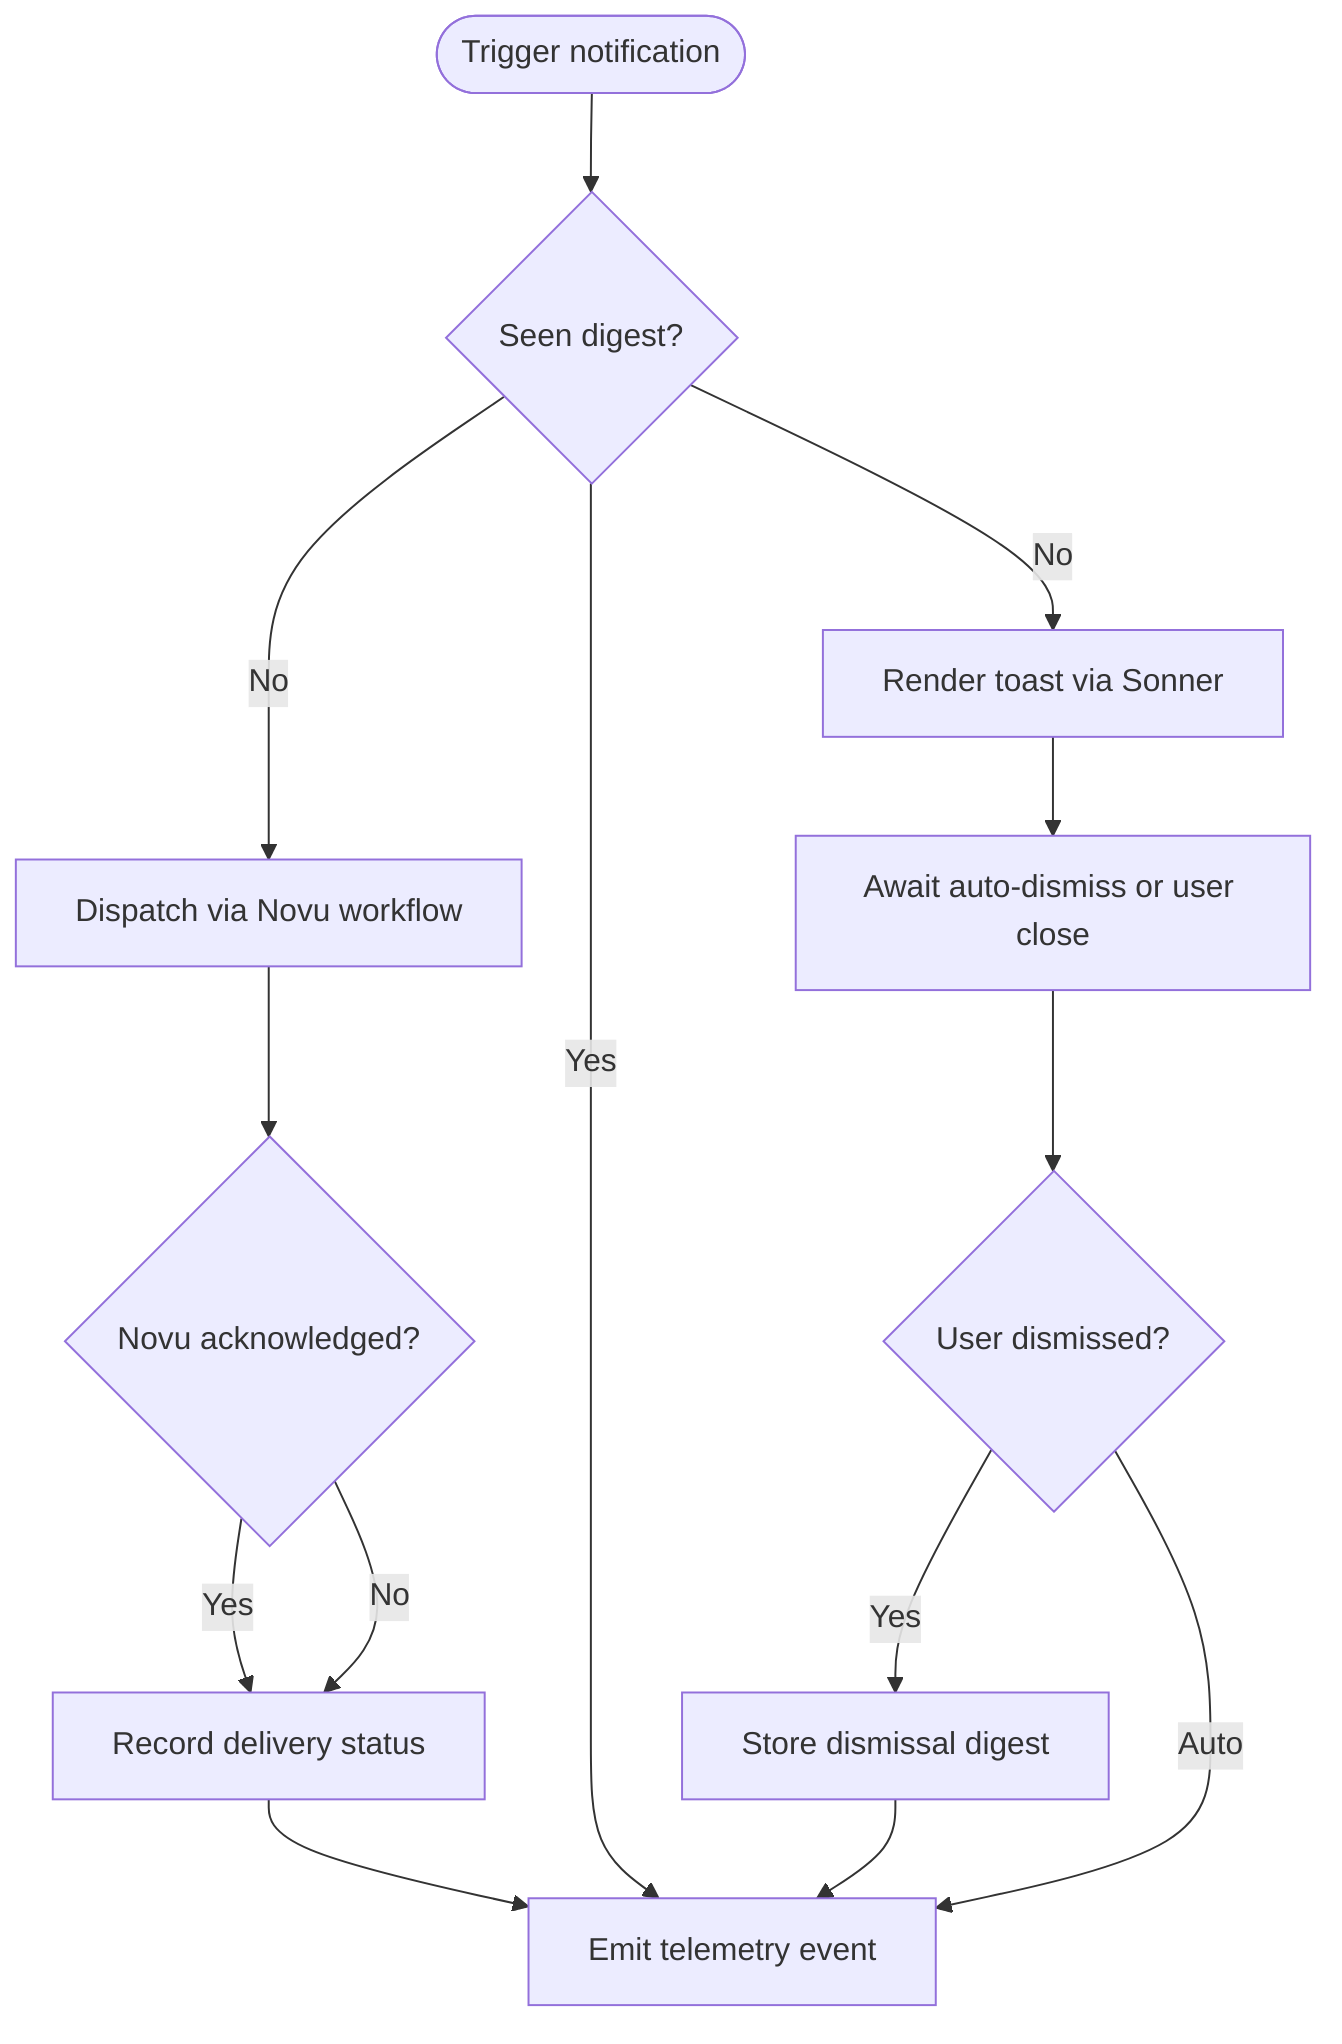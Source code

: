 flowchart TD
    trigger([Trigger notification])
    dedupe{Seen digest?}
    render[Render toast via Sonner]
    novu[Dispatch via Novu workflow]
    novuStatus{Novu acknowledged?}
    recordDelivery[Record delivery status]
    wait[Await auto-dismiss or user close]
    dismiss{User dismissed?}
    persist[Store dismissal digest]
    telemetry[Emit telemetry event]
    trigger --> dedupe
    dedupe -->|No| render --> wait --> dismiss
    dedupe -->|No| novu --> novuStatus
    novuStatus -->|Yes| recordDelivery --> telemetry
    novuStatus -->|No| recordDelivery
    dedupe -->|Yes| telemetry
    dismiss -->|Yes| persist --> telemetry
    dismiss -->|Auto| telemetry
